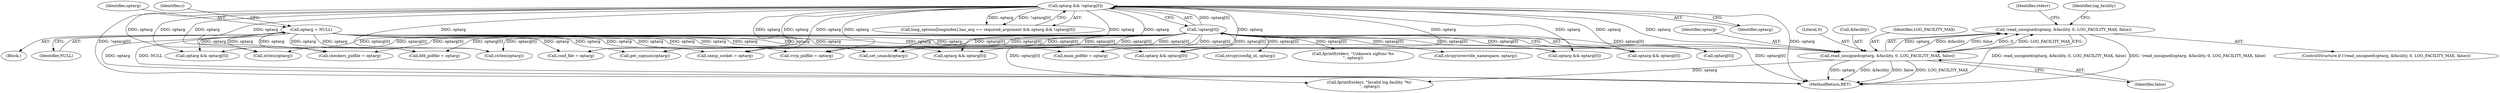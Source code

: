 digraph "0_keepalived_04f2d32871bb3b11d7dc024039952f2fe2750306@API" {
"1000327" [label="(Call,!read_unsigned(optarg, &facility, 0, LOG_FACILITY_MAX, false))"];
"1000328" [label="(Call,read_unsigned(optarg, &facility, 0, LOG_FACILITY_MAX, false))"];
"1000180" [label="(Call,optarg && !optarg[0])"];
"1000182" [label="(Call,!optarg[0])"];
"1000190" [label="(Call,optarg = NULL)"];
"1000653" [label="(Call,optarg && optarg[0])"];
"1000180" [label="(Call,optarg && !optarg[0])"];
"1000329" [label="(Identifier,optarg)"];
"1000194" [label="(Identifier,c)"];
"1000332" [label="(Literal,0)"];
"1000520" [label="(Call,optarg && optarg[0])"];
"1000342" [label="(Identifier,log_facility)"];
"1000181" [label="(Identifier,optarg)"];
"1000327" [label="(Call,!read_unsigned(optarg, &facility, 0, LOG_FACILITY_MAX, false))"];
"1000354" [label="(Call,optarg && optarg[0])"];
"1000561" [label="(Call,strcpy(config_id, optarg))"];
"1000191" [label="(Identifier,optarg)"];
"1000544" [label="(Call,strlen(optarg))"];
"1000576" [label="(Call,fprintf(stderr, \"Unknown sigfunc %s\n\", optarg))"];
"1000330" [label="(Call,&facility)"];
"1000485" [label="(Call,checkers_pidfile = optarg)"];
"1000501" [label="(Call,bfd_pidfile = optarg)"];
"1000186" [label="(Block,)"];
"1000192" [label="(Identifier,NULL)"];
"1000747" [label="(MethodReturn,RET)"];
"1000558" [label="(Call,strlen(optarg))"];
"1000336" [label="(Identifier,stderr)"];
"1000326" [label="(ControlStructure,if (!read_unsigned(optarg, &facility, 0, LOG_FACILITY_MAX, false)))"];
"1000454" [label="(Call,conf_file = optarg)"];
"1000568" [label="(Call,get_signum(optarg))"];
"1000190" [label="(Call,optarg = NULL)"];
"1000511" [label="(Call,snmp_socket = optarg)"];
"1000333" [label="(Identifier,LOG_FACILITY_MAX)"];
"1000496" [label="(Call,vrrp_pidfile = optarg)"];
"1000182" [label="(Call,!optarg[0])"];
"1000172" [label="(Call,long_options[longindex].has_arg == required_argument && optarg && !optarg[0])"];
"1000334" [label="(Identifier,false)"];
"1000384" [label="(Call,set_umask(optarg))"];
"1000335" [label="(Call,fprintf(stderr, \"Invalid log facility '%s'\n\", optarg))"];
"1000608" [label="(Call,optarg && optarg[0])"];
"1000328" [label="(Call,read_unsigned(optarg, &facility, 0, LOG_FACILITY_MAX, false))"];
"1000480" [label="(Call,main_pidfile = optarg)"];
"1000547" [label="(Call,strcpy(override_namespace, optarg))"];
"1000410" [label="(Call,optarg && optarg[0])"];
"1000183" [label="(Call,optarg[0])"];
"1000327" -> "1000326"  [label="AST: "];
"1000327" -> "1000328"  [label="CFG: "];
"1000328" -> "1000327"  [label="AST: "];
"1000336" -> "1000327"  [label="CFG: "];
"1000342" -> "1000327"  [label="CFG: "];
"1000327" -> "1000747"  [label="DDG: read_unsigned(optarg, &facility, 0, LOG_FACILITY_MAX, false)"];
"1000327" -> "1000747"  [label="DDG: !read_unsigned(optarg, &facility, 0, LOG_FACILITY_MAX, false)"];
"1000328" -> "1000327"  [label="DDG: optarg"];
"1000328" -> "1000327"  [label="DDG: &facility"];
"1000328" -> "1000327"  [label="DDG: false"];
"1000328" -> "1000327"  [label="DDG: 0"];
"1000328" -> "1000327"  [label="DDG: LOG_FACILITY_MAX"];
"1000328" -> "1000334"  [label="CFG: "];
"1000329" -> "1000328"  [label="AST: "];
"1000330" -> "1000328"  [label="AST: "];
"1000332" -> "1000328"  [label="AST: "];
"1000333" -> "1000328"  [label="AST: "];
"1000334" -> "1000328"  [label="AST: "];
"1000328" -> "1000747"  [label="DDG: false"];
"1000328" -> "1000747"  [label="DDG: LOG_FACILITY_MAX"];
"1000328" -> "1000747"  [label="DDG: optarg"];
"1000328" -> "1000747"  [label="DDG: &facility"];
"1000180" -> "1000328"  [label="DDG: optarg"];
"1000190" -> "1000328"  [label="DDG: optarg"];
"1000182" -> "1000328"  [label="DDG: optarg[0]"];
"1000328" -> "1000335"  [label="DDG: optarg"];
"1000180" -> "1000172"  [label="AST: "];
"1000180" -> "1000181"  [label="CFG: "];
"1000180" -> "1000182"  [label="CFG: "];
"1000181" -> "1000180"  [label="AST: "];
"1000182" -> "1000180"  [label="AST: "];
"1000172" -> "1000180"  [label="CFG: "];
"1000180" -> "1000747"  [label="DDG: !optarg[0]"];
"1000180" -> "1000747"  [label="DDG: optarg"];
"1000180" -> "1000172"  [label="DDG: optarg"];
"1000180" -> "1000172"  [label="DDG: !optarg[0]"];
"1000182" -> "1000180"  [label="DDG: optarg[0]"];
"1000180" -> "1000354"  [label="DDG: optarg"];
"1000180" -> "1000384"  [label="DDG: optarg"];
"1000180" -> "1000410"  [label="DDG: optarg"];
"1000180" -> "1000454"  [label="DDG: optarg"];
"1000180" -> "1000480"  [label="DDG: optarg"];
"1000180" -> "1000485"  [label="DDG: optarg"];
"1000180" -> "1000496"  [label="DDG: optarg"];
"1000180" -> "1000501"  [label="DDG: optarg"];
"1000180" -> "1000511"  [label="DDG: optarg"];
"1000180" -> "1000520"  [label="DDG: optarg"];
"1000180" -> "1000544"  [label="DDG: optarg"];
"1000180" -> "1000558"  [label="DDG: optarg"];
"1000180" -> "1000568"  [label="DDG: optarg"];
"1000180" -> "1000608"  [label="DDG: optarg"];
"1000180" -> "1000653"  [label="DDG: optarg"];
"1000182" -> "1000183"  [label="CFG: "];
"1000183" -> "1000182"  [label="AST: "];
"1000182" -> "1000747"  [label="DDG: optarg[0]"];
"1000182" -> "1000335"  [label="DDG: optarg[0]"];
"1000182" -> "1000354"  [label="DDG: optarg[0]"];
"1000182" -> "1000384"  [label="DDG: optarg[0]"];
"1000182" -> "1000410"  [label="DDG: optarg[0]"];
"1000182" -> "1000454"  [label="DDG: optarg[0]"];
"1000182" -> "1000480"  [label="DDG: optarg[0]"];
"1000182" -> "1000485"  [label="DDG: optarg[0]"];
"1000182" -> "1000496"  [label="DDG: optarg[0]"];
"1000182" -> "1000501"  [label="DDG: optarg[0]"];
"1000182" -> "1000511"  [label="DDG: optarg[0]"];
"1000182" -> "1000520"  [label="DDG: optarg[0]"];
"1000182" -> "1000544"  [label="DDG: optarg[0]"];
"1000182" -> "1000547"  [label="DDG: optarg[0]"];
"1000182" -> "1000558"  [label="DDG: optarg[0]"];
"1000182" -> "1000561"  [label="DDG: optarg[0]"];
"1000182" -> "1000568"  [label="DDG: optarg[0]"];
"1000182" -> "1000576"  [label="DDG: optarg[0]"];
"1000182" -> "1000608"  [label="DDG: optarg[0]"];
"1000182" -> "1000653"  [label="DDG: optarg[0]"];
"1000190" -> "1000186"  [label="AST: "];
"1000190" -> "1000192"  [label="CFG: "];
"1000191" -> "1000190"  [label="AST: "];
"1000192" -> "1000190"  [label="AST: "];
"1000194" -> "1000190"  [label="CFG: "];
"1000190" -> "1000747"  [label="DDG: optarg"];
"1000190" -> "1000747"  [label="DDG: NULL"];
"1000190" -> "1000354"  [label="DDG: optarg"];
"1000190" -> "1000384"  [label="DDG: optarg"];
"1000190" -> "1000410"  [label="DDG: optarg"];
"1000190" -> "1000454"  [label="DDG: optarg"];
"1000190" -> "1000480"  [label="DDG: optarg"];
"1000190" -> "1000485"  [label="DDG: optarg"];
"1000190" -> "1000496"  [label="DDG: optarg"];
"1000190" -> "1000501"  [label="DDG: optarg"];
"1000190" -> "1000511"  [label="DDG: optarg"];
"1000190" -> "1000520"  [label="DDG: optarg"];
"1000190" -> "1000544"  [label="DDG: optarg"];
"1000190" -> "1000558"  [label="DDG: optarg"];
"1000190" -> "1000568"  [label="DDG: optarg"];
"1000190" -> "1000608"  [label="DDG: optarg"];
"1000190" -> "1000653"  [label="DDG: optarg"];
}
